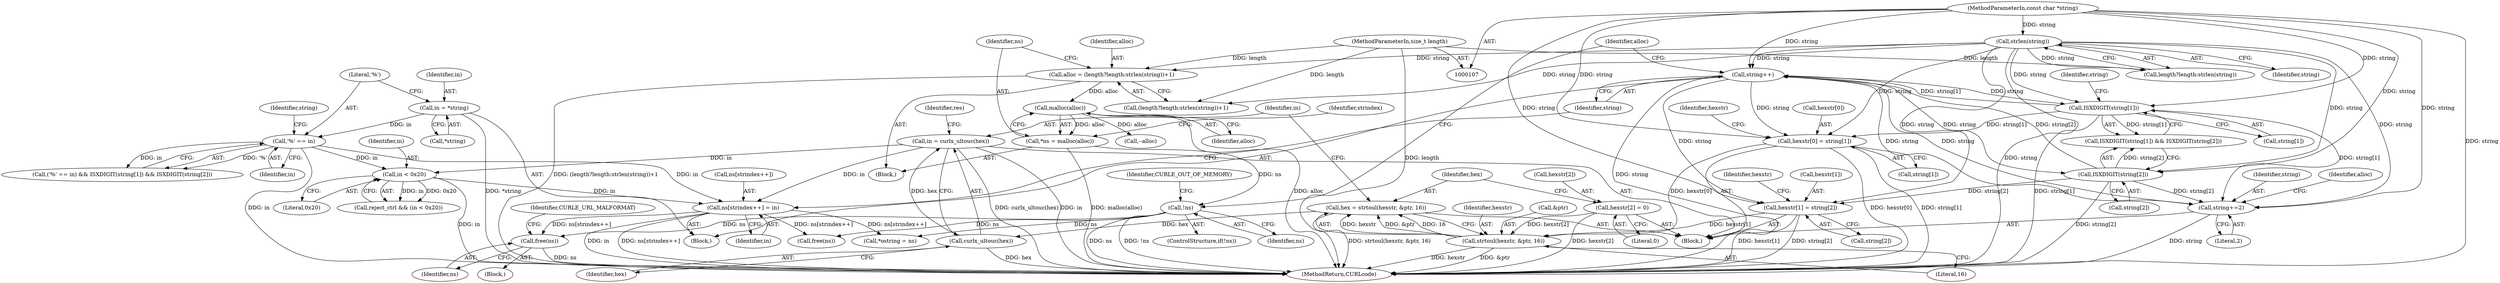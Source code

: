 digraph "0_curl_75ca568fa1c19de4c5358fed246686de8467c238_0@API" {
"1000226" [label="(Call,free(ns))"];
"1000138" [label="(Call,!ns)"];
"1000126" [label="(Call,*ns = malloc(alloc))"];
"1000128" [label="(Call,malloc(alloc))"];
"1000116" [label="(Call,alloc = (length?length:strlen(string))+1)"];
"1000110" [label="(MethodParameterIn,size_t length)"];
"1000122" [label="(Call,strlen(string))"];
"1000109" [label="(MethodParameterIn,const char *string)"];
"1000230" [label="(Call,ns[strindex++] = in)"];
"1000222" [label="(Call,in < 0x20)"];
"1000154" [label="(Call,'%' == in)"];
"1000148" [label="(Call,in = *string)"];
"1000195" [label="(Call,in = curlx_ultouc(hex))"];
"1000197" [label="(Call,curlx_ultouc(hex))"];
"1000188" [label="(Call,hex = strtoul(hexstr, &ptr, 16))"];
"1000190" [label="(Call,strtoul(hexstr, &ptr, 16))"];
"1000183" [label="(Call,hexstr[2] = 0)"];
"1000176" [label="(Call,hexstr[1] = string[2])"];
"1000236" [label="(Call,string++)"];
"1000158" [label="(Call,ISXDIGIT(string[1]))"];
"1000213" [label="(Call,string+=2)"];
"1000162" [label="(Call,ISXDIGIT(string[2]))"];
"1000169" [label="(Call,hexstr[0] = string[1])"];
"1000191" [label="(Identifier,hexstr)"];
"1000197" [label="(Call,curlx_ultouc(hex))"];
"1000177" [label="(Call,hexstr[1])"];
"1000231" [label="(Call,ns[strindex++])"];
"1000139" [label="(Identifier,ns)"];
"1000122" [label="(Call,strlen(string))"];
"1000176" [label="(Call,hexstr[1] = string[2])"];
"1000164" [label="(Identifier,string)"];
"1000230" [label="(Call,ns[strindex++] = in)"];
"1000223" [label="(Identifier,in)"];
"1000229" [label="(Identifier,CURLE_URL_MALFORMAT)"];
"1000183" [label="(Call,hexstr[2] = 0)"];
"1000237" [label="(Identifier,string)"];
"1000169" [label="(Call,hexstr[0] = string[1])"];
"1000251" [label="(Call,*ostring = ns)"];
"1000116" [label="(Call,alloc = (length?length:strlen(string))+1)"];
"1000235" [label="(Identifier,in)"];
"1000195" [label="(Call,in = curlx_ultouc(hex))"];
"1000114" [label="(Block,)"];
"1000227" [label="(Identifier,ns)"];
"1000200" [label="(Identifier,res)"];
"1000222" [label="(Call,in < 0x20)"];
"1000170" [label="(Call,hexstr[0])"];
"1000194" [label="(Literal,16)"];
"1000126" [label="(Call,*ns = malloc(alloc))"];
"1000166" [label="(Block,)"];
"1000144" [label="(Call,--alloc)"];
"1000148" [label="(Call,in = *string)"];
"1000180" [label="(Call,string[2])"];
"1000118" [label="(Call,(length?length:strlen(string))+1)"];
"1000214" [label="(Identifier,string)"];
"1000192" [label="(Call,&ptr)"];
"1000160" [label="(Identifier,string)"];
"1000187" [label="(Literal,0)"];
"1000147" [label="(Block,)"];
"1000163" [label="(Call,string[2])"];
"1000173" [label="(Call,string[1])"];
"1000128" [label="(Call,malloc(alloc))"];
"1000213" [label="(Call,string+=2)"];
"1000158" [label="(Call,ISXDIGIT(string[1]))"];
"1000225" [label="(Block,)"];
"1000198" [label="(Identifier,hex)"];
"1000133" [label="(Identifier,strindex)"];
"1000224" [label="(Literal,0x20)"];
"1000209" [label="(Call,free(ns))"];
"1000154" [label="(Call,'%' == in)"];
"1000109" [label="(MethodParameterIn,const char *string)"];
"1000226" [label="(Call,free(ns))"];
"1000110" [label="(MethodParameterIn,size_t length)"];
"1000150" [label="(Call,*string)"];
"1000215" [label="(Literal,2)"];
"1000178" [label="(Identifier,hexstr)"];
"1000190" [label="(Call,strtoul(hexstr, &ptr, 16))"];
"1000236" [label="(Call,string++)"];
"1000138" [label="(Call,!ns)"];
"1000137" [label="(ControlStructure,if(!ns))"];
"1000129" [label="(Identifier,alloc)"];
"1000162" [label="(Call,ISXDIGIT(string[2]))"];
"1000153" [label="(Call,('%' == in) && ISXDIGIT(string[1]) && ISXDIGIT(string[2]))"];
"1000149" [label="(Identifier,in)"];
"1000217" [label="(Identifier,alloc)"];
"1000185" [label="(Identifier,hexstr)"];
"1000188" [label="(Call,hex = strtoul(hexstr, &ptr, 16))"];
"1000155" [label="(Literal,'%')"];
"1000123" [label="(Identifier,string)"];
"1000220" [label="(Call,reject_ctrl && (in < 0x20))"];
"1000157" [label="(Call,ISXDIGIT(string[1]) && ISXDIGIT(string[2]))"];
"1000156" [label="(Identifier,in)"];
"1000196" [label="(Identifier,in)"];
"1000127" [label="(Identifier,ns)"];
"1000189" [label="(Identifier,hex)"];
"1000184" [label="(Call,hexstr[2])"];
"1000141" [label="(Identifier,CURLE_OUT_OF_MEMORY)"];
"1000117" [label="(Identifier,alloc)"];
"1000159" [label="(Call,string[1])"];
"1000257" [label="(MethodReturn,CURLcode)"];
"1000119" [label="(Call,length?length:strlen(string))"];
"1000145" [label="(Identifier,alloc)"];
"1000226" -> "1000225"  [label="AST: "];
"1000226" -> "1000227"  [label="CFG: "];
"1000227" -> "1000226"  [label="AST: "];
"1000229" -> "1000226"  [label="CFG: "];
"1000226" -> "1000257"  [label="DDG: ns"];
"1000138" -> "1000226"  [label="DDG: ns"];
"1000230" -> "1000226"  [label="DDG: ns[strindex++]"];
"1000138" -> "1000137"  [label="AST: "];
"1000138" -> "1000139"  [label="CFG: "];
"1000139" -> "1000138"  [label="AST: "];
"1000141" -> "1000138"  [label="CFG: "];
"1000145" -> "1000138"  [label="CFG: "];
"1000138" -> "1000257"  [label="DDG: ns"];
"1000138" -> "1000257"  [label="DDG: !ns"];
"1000126" -> "1000138"  [label="DDG: ns"];
"1000138" -> "1000209"  [label="DDG: ns"];
"1000138" -> "1000251"  [label="DDG: ns"];
"1000126" -> "1000114"  [label="AST: "];
"1000126" -> "1000128"  [label="CFG: "];
"1000127" -> "1000126"  [label="AST: "];
"1000128" -> "1000126"  [label="AST: "];
"1000133" -> "1000126"  [label="CFG: "];
"1000126" -> "1000257"  [label="DDG: malloc(alloc)"];
"1000128" -> "1000126"  [label="DDG: alloc"];
"1000128" -> "1000129"  [label="CFG: "];
"1000129" -> "1000128"  [label="AST: "];
"1000128" -> "1000257"  [label="DDG: alloc"];
"1000116" -> "1000128"  [label="DDG: alloc"];
"1000128" -> "1000144"  [label="DDG: alloc"];
"1000116" -> "1000114"  [label="AST: "];
"1000116" -> "1000118"  [label="CFG: "];
"1000117" -> "1000116"  [label="AST: "];
"1000118" -> "1000116"  [label="AST: "];
"1000127" -> "1000116"  [label="CFG: "];
"1000116" -> "1000257"  [label="DDG: (length?length:strlen(string))+1"];
"1000110" -> "1000116"  [label="DDG: length"];
"1000122" -> "1000116"  [label="DDG: string"];
"1000110" -> "1000107"  [label="AST: "];
"1000110" -> "1000257"  [label="DDG: length"];
"1000110" -> "1000118"  [label="DDG: length"];
"1000110" -> "1000119"  [label="DDG: length"];
"1000122" -> "1000119"  [label="AST: "];
"1000122" -> "1000123"  [label="CFG: "];
"1000123" -> "1000122"  [label="AST: "];
"1000119" -> "1000122"  [label="CFG: "];
"1000122" -> "1000257"  [label="DDG: string"];
"1000122" -> "1000118"  [label="DDG: string"];
"1000122" -> "1000119"  [label="DDG: string"];
"1000109" -> "1000122"  [label="DDG: string"];
"1000122" -> "1000158"  [label="DDG: string"];
"1000122" -> "1000162"  [label="DDG: string"];
"1000122" -> "1000169"  [label="DDG: string"];
"1000122" -> "1000176"  [label="DDG: string"];
"1000122" -> "1000213"  [label="DDG: string"];
"1000122" -> "1000236"  [label="DDG: string"];
"1000109" -> "1000107"  [label="AST: "];
"1000109" -> "1000257"  [label="DDG: string"];
"1000109" -> "1000158"  [label="DDG: string"];
"1000109" -> "1000162"  [label="DDG: string"];
"1000109" -> "1000169"  [label="DDG: string"];
"1000109" -> "1000176"  [label="DDG: string"];
"1000109" -> "1000213"  [label="DDG: string"];
"1000109" -> "1000236"  [label="DDG: string"];
"1000230" -> "1000147"  [label="AST: "];
"1000230" -> "1000235"  [label="CFG: "];
"1000231" -> "1000230"  [label="AST: "];
"1000235" -> "1000230"  [label="AST: "];
"1000237" -> "1000230"  [label="CFG: "];
"1000230" -> "1000257"  [label="DDG: in"];
"1000230" -> "1000257"  [label="DDG: ns[strindex++]"];
"1000230" -> "1000209"  [label="DDG: ns[strindex++]"];
"1000222" -> "1000230"  [label="DDG: in"];
"1000154" -> "1000230"  [label="DDG: in"];
"1000195" -> "1000230"  [label="DDG: in"];
"1000230" -> "1000251"  [label="DDG: ns[strindex++]"];
"1000222" -> "1000220"  [label="AST: "];
"1000222" -> "1000224"  [label="CFG: "];
"1000223" -> "1000222"  [label="AST: "];
"1000224" -> "1000222"  [label="AST: "];
"1000220" -> "1000222"  [label="CFG: "];
"1000222" -> "1000257"  [label="DDG: in"];
"1000222" -> "1000220"  [label="DDG: in"];
"1000222" -> "1000220"  [label="DDG: 0x20"];
"1000154" -> "1000222"  [label="DDG: in"];
"1000195" -> "1000222"  [label="DDG: in"];
"1000154" -> "1000153"  [label="AST: "];
"1000154" -> "1000156"  [label="CFG: "];
"1000155" -> "1000154"  [label="AST: "];
"1000156" -> "1000154"  [label="AST: "];
"1000160" -> "1000154"  [label="CFG: "];
"1000153" -> "1000154"  [label="CFG: "];
"1000154" -> "1000257"  [label="DDG: in"];
"1000154" -> "1000153"  [label="DDG: '%'"];
"1000154" -> "1000153"  [label="DDG: in"];
"1000148" -> "1000154"  [label="DDG: in"];
"1000148" -> "1000147"  [label="AST: "];
"1000148" -> "1000150"  [label="CFG: "];
"1000149" -> "1000148"  [label="AST: "];
"1000150" -> "1000148"  [label="AST: "];
"1000155" -> "1000148"  [label="CFG: "];
"1000148" -> "1000257"  [label="DDG: *string"];
"1000195" -> "1000166"  [label="AST: "];
"1000195" -> "1000197"  [label="CFG: "];
"1000196" -> "1000195"  [label="AST: "];
"1000197" -> "1000195"  [label="AST: "];
"1000200" -> "1000195"  [label="CFG: "];
"1000195" -> "1000257"  [label="DDG: curlx_ultouc(hex)"];
"1000195" -> "1000257"  [label="DDG: in"];
"1000197" -> "1000195"  [label="DDG: hex"];
"1000197" -> "1000198"  [label="CFG: "];
"1000198" -> "1000197"  [label="AST: "];
"1000197" -> "1000257"  [label="DDG: hex"];
"1000188" -> "1000197"  [label="DDG: hex"];
"1000188" -> "1000166"  [label="AST: "];
"1000188" -> "1000190"  [label="CFG: "];
"1000189" -> "1000188"  [label="AST: "];
"1000190" -> "1000188"  [label="AST: "];
"1000196" -> "1000188"  [label="CFG: "];
"1000188" -> "1000257"  [label="DDG: strtoul(hexstr, &ptr, 16)"];
"1000190" -> "1000188"  [label="DDG: hexstr"];
"1000190" -> "1000188"  [label="DDG: &ptr"];
"1000190" -> "1000188"  [label="DDG: 16"];
"1000190" -> "1000194"  [label="CFG: "];
"1000191" -> "1000190"  [label="AST: "];
"1000192" -> "1000190"  [label="AST: "];
"1000194" -> "1000190"  [label="AST: "];
"1000190" -> "1000257"  [label="DDG: hexstr"];
"1000190" -> "1000257"  [label="DDG: &ptr"];
"1000183" -> "1000190"  [label="DDG: hexstr[2]"];
"1000176" -> "1000190"  [label="DDG: hexstr[1]"];
"1000169" -> "1000190"  [label="DDG: hexstr[0]"];
"1000183" -> "1000166"  [label="AST: "];
"1000183" -> "1000187"  [label="CFG: "];
"1000184" -> "1000183"  [label="AST: "];
"1000187" -> "1000183"  [label="AST: "];
"1000189" -> "1000183"  [label="CFG: "];
"1000183" -> "1000257"  [label="DDG: hexstr[2]"];
"1000176" -> "1000166"  [label="AST: "];
"1000176" -> "1000180"  [label="CFG: "];
"1000177" -> "1000176"  [label="AST: "];
"1000180" -> "1000176"  [label="AST: "];
"1000185" -> "1000176"  [label="CFG: "];
"1000176" -> "1000257"  [label="DDG: string[2]"];
"1000176" -> "1000257"  [label="DDG: hexstr[1]"];
"1000236" -> "1000176"  [label="DDG: string"];
"1000162" -> "1000176"  [label="DDG: string[2]"];
"1000236" -> "1000147"  [label="AST: "];
"1000236" -> "1000237"  [label="CFG: "];
"1000237" -> "1000236"  [label="AST: "];
"1000145" -> "1000236"  [label="CFG: "];
"1000236" -> "1000257"  [label="DDG: string"];
"1000236" -> "1000158"  [label="DDG: string"];
"1000236" -> "1000162"  [label="DDG: string"];
"1000236" -> "1000169"  [label="DDG: string"];
"1000236" -> "1000213"  [label="DDG: string"];
"1000158" -> "1000236"  [label="DDG: string[1]"];
"1000213" -> "1000236"  [label="DDG: string"];
"1000162" -> "1000236"  [label="DDG: string[2]"];
"1000158" -> "1000157"  [label="AST: "];
"1000158" -> "1000159"  [label="CFG: "];
"1000159" -> "1000158"  [label="AST: "];
"1000164" -> "1000158"  [label="CFG: "];
"1000157" -> "1000158"  [label="CFG: "];
"1000158" -> "1000257"  [label="DDG: string[1]"];
"1000158" -> "1000157"  [label="DDG: string[1]"];
"1000158" -> "1000169"  [label="DDG: string[1]"];
"1000158" -> "1000213"  [label="DDG: string[1]"];
"1000213" -> "1000166"  [label="AST: "];
"1000213" -> "1000215"  [label="CFG: "];
"1000214" -> "1000213"  [label="AST: "];
"1000215" -> "1000213"  [label="AST: "];
"1000217" -> "1000213"  [label="CFG: "];
"1000213" -> "1000257"  [label="DDG: string"];
"1000162" -> "1000213"  [label="DDG: string[2]"];
"1000162" -> "1000157"  [label="AST: "];
"1000162" -> "1000163"  [label="CFG: "];
"1000163" -> "1000162"  [label="AST: "];
"1000157" -> "1000162"  [label="CFG: "];
"1000162" -> "1000257"  [label="DDG: string[2]"];
"1000162" -> "1000157"  [label="DDG: string[2]"];
"1000169" -> "1000166"  [label="AST: "];
"1000169" -> "1000173"  [label="CFG: "];
"1000170" -> "1000169"  [label="AST: "];
"1000173" -> "1000169"  [label="AST: "];
"1000178" -> "1000169"  [label="CFG: "];
"1000169" -> "1000257"  [label="DDG: string[1]"];
"1000169" -> "1000257"  [label="DDG: hexstr[0]"];
}
